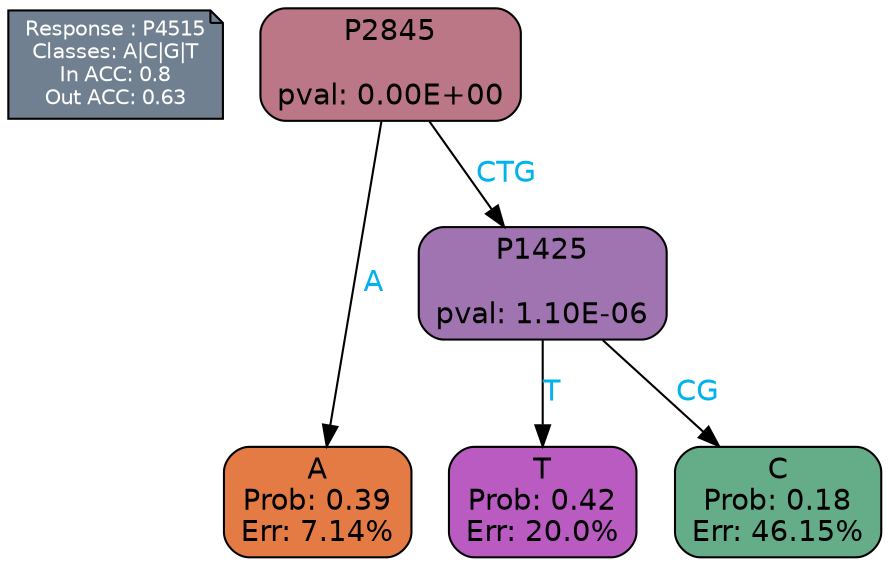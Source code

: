 digraph Tree {
node [shape=box, style="filled, rounded", color="black", fontname=helvetica] ;
graph [ranksep=equally, splines=polylines, bgcolor=transparent, dpi=600] ;
edge [fontname=helvetica] ;
LEGEND [label="Response : P4515
Classes: A|C|G|T
In ACC: 0.8
Out ACC: 0.63
",shape=note,align=left,style=filled,fillcolor="slategray",fontcolor="white",fontsize=10];1 [label="P2845

pval: 0.00E+00", fillcolor="#bb7786"] ;
2 [label="A
Prob: 0.39
Err: 7.14%", fillcolor="#e47b45"] ;
3 [label="P1425

pval: 1.10E-06", fillcolor="#a073b1"] ;
4 [label="T
Prob: 0.42
Err: 20.0%", fillcolor="#ba5bc2"] ;
5 [label="C
Prob: 0.18
Err: 46.15%", fillcolor="#65ac88"] ;
1 -> 2 [label="A",fontcolor=deepskyblue2] ;
1 -> 3 [label="CTG",fontcolor=deepskyblue2] ;
3 -> 4 [label="T",fontcolor=deepskyblue2] ;
3 -> 5 [label="CG",fontcolor=deepskyblue2] ;
{rank = same; 2;4;5;}{rank = same; LEGEND;1;}}